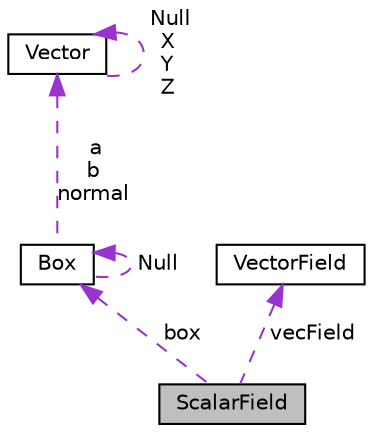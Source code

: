 digraph "ScalarField"
{
 // LATEX_PDF_SIZE
  edge [fontname="Helvetica",fontsize="10",labelfontname="Helvetica",labelfontsize="10"];
  node [fontname="Helvetica",fontsize="10",shape=record];
  Node1 [label="ScalarField",height=0.2,width=0.4,color="black", fillcolor="grey75", style="filled", fontcolor="black",tooltip=" "];
  Node2 -> Node1 [dir="back",color="darkorchid3",fontsize="10",style="dashed",label=" box" ,fontname="Helvetica"];
  Node2 [label="Box",height=0.2,width=0.4,color="black", fillcolor="white", style="filled",URL="$class_box.html",tooltip="An axis aligned box."];
  Node3 -> Node2 [dir="back",color="darkorchid3",fontsize="10",style="dashed",label=" a\nb\nnormal" ,fontname="Helvetica"];
  Node3 [label="Vector",height=0.2,width=0.4,color="black", fillcolor="white", style="filled",URL="$class_vector.html",tooltip="Vectors in three dimensions."];
  Node3 -> Node3 [dir="back",color="darkorchid3",fontsize="10",style="dashed",label=" Null\nX\nY\nZ" ,fontname="Helvetica"];
  Node2 -> Node2 [dir="back",color="darkorchid3",fontsize="10",style="dashed",label=" Null" ,fontname="Helvetica"];
  Node4 -> Node1 [dir="back",color="darkorchid3",fontsize="10",style="dashed",label=" vecField" ,fontname="Helvetica"];
  Node4 [label="VectorField",height=0.2,width=0.4,color="black", fillcolor="white", style="filled",URL="$class_vector_field.html",tooltip=" "];
}
